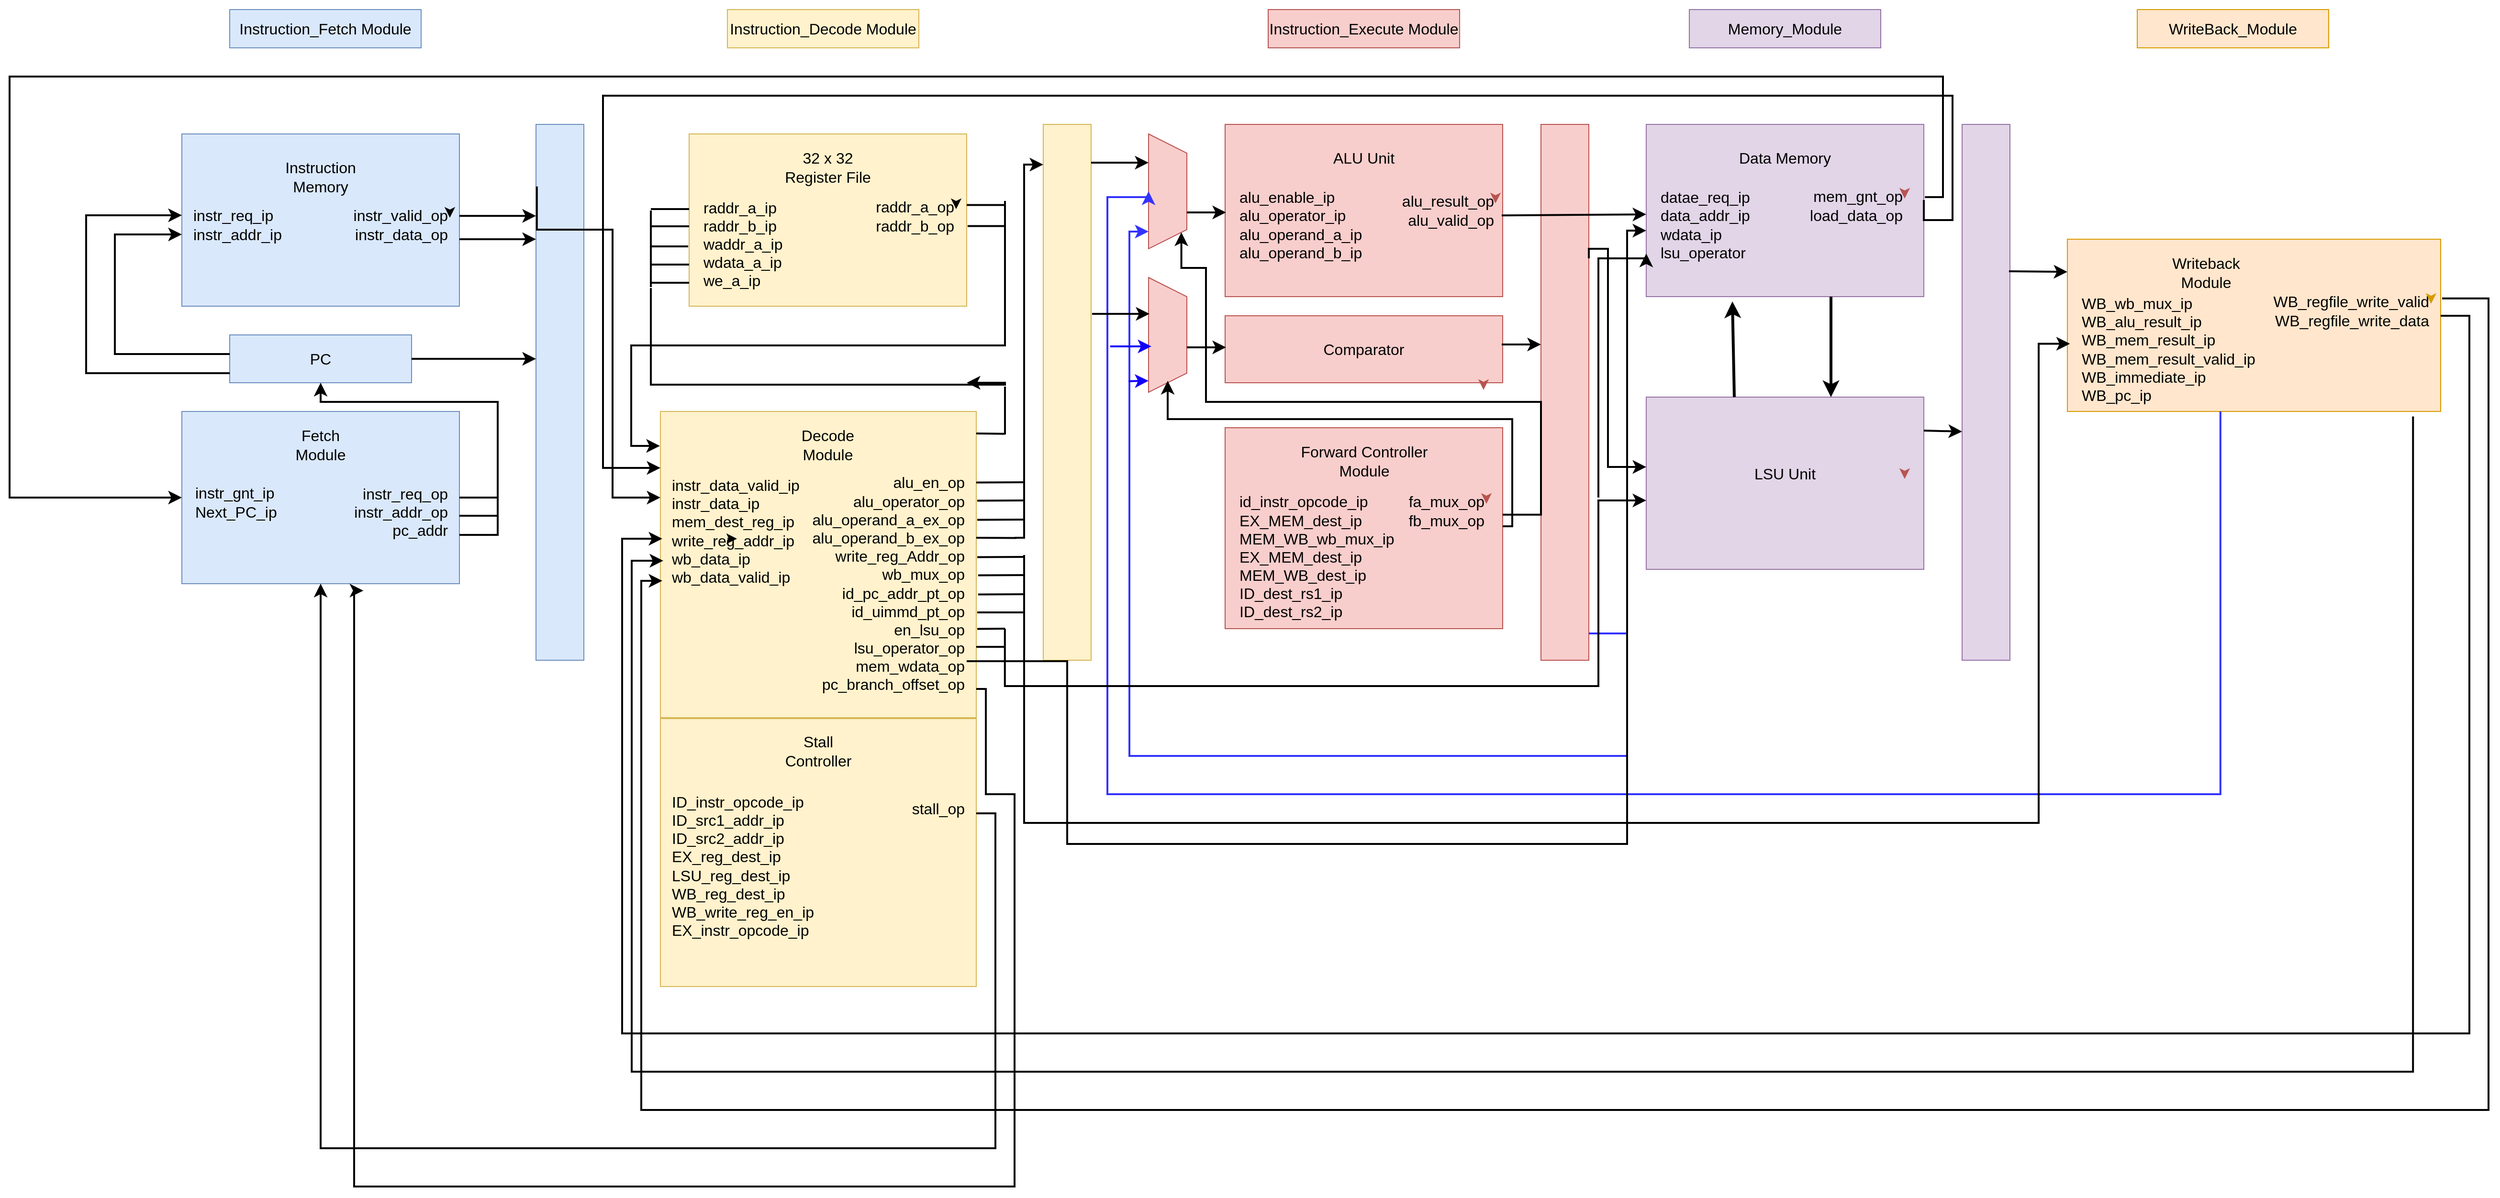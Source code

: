 <mxfile version="23.1.1" type="device">
  <diagram name="Page-1" id="FVStUbGwRKNYsd9I59xf">
    <mxGraphModel dx="3825" dy="1793" grid="0" gridSize="10" guides="1" tooltips="1" connect="1" arrows="1" fold="1" page="0" pageScale="1" pageWidth="827" pageHeight="1169" math="0" shadow="0">
      <root>
        <mxCell id="0" />
        <mxCell id="1" parent="0" />
        <mxCell id="Y-c2Va9Qzz9B_mJ6yjjV-3" value="" style="rounded=0;whiteSpace=wrap;html=1;fontSize=16;fillColor=#dae8fc;strokeColor=#6c8ebf;align=left;" parent="1" vertex="1">
          <mxGeometry x="-850" y="-70" width="290" height="180" as="geometry" />
        </mxCell>
        <mxCell id="Y-c2Va9Qzz9B_mJ6yjjV-4" value="" style="rounded=0;whiteSpace=wrap;html=1;fontSize=16;fillColor=#dae8fc;strokeColor=#6c8ebf;" parent="1" vertex="1">
          <mxGeometry x="-800" y="140" width="190" height="50" as="geometry" />
        </mxCell>
        <mxCell id="Y-c2Va9Qzz9B_mJ6yjjV-5" value="" style="rounded=0;whiteSpace=wrap;html=1;fontSize=16;fillColor=#dae8fc;strokeColor=#6c8ebf;" parent="1" vertex="1">
          <mxGeometry x="-800" y="-200" width="200" height="40" as="geometry" />
        </mxCell>
        <mxCell id="Y-c2Va9Qzz9B_mJ6yjjV-7" value="" style="rounded=0;whiteSpace=wrap;html=1;fontSize=16;fillColor=#dae8fc;strokeColor=#6c8ebf;" parent="1" vertex="1">
          <mxGeometry x="-850" y="220" width="290" height="180" as="geometry" />
        </mxCell>
        <mxCell id="Y-c2Va9Qzz9B_mJ6yjjV-8" value="instr_req_ip&lt;br&gt;instr_addr_ip" style="text;strokeColor=none;align=left;fillColor=none;html=1;verticalAlign=middle;whiteSpace=wrap;rounded=0;fontSize=16;" parent="1" vertex="1">
          <mxGeometry x="-840" y="10" width="60" height="30" as="geometry" />
        </mxCell>
        <mxCell id="Y-c2Va9Qzz9B_mJ6yjjV-9" value="instr_valid_op&lt;br&gt;instr_data_op" style="text;strokeColor=none;align=right;fillColor=none;html=1;verticalAlign=middle;whiteSpace=wrap;rounded=0;fontSize=16;" parent="1" vertex="1">
          <mxGeometry x="-630" y="10" width="60" height="30" as="geometry" />
        </mxCell>
        <mxCell id="Y-c2Va9Qzz9B_mJ6yjjV-10" style="edgeStyle=none;curved=1;rounded=0;orthogonalLoop=1;jettySize=auto;html=1;exitX=1;exitY=0;exitDx=0;exitDy=0;entryX=1;entryY=0.25;entryDx=0;entryDy=0;fontSize=12;startSize=8;endSize=8;" parent="1" source="Y-c2Va9Qzz9B_mJ6yjjV-9" target="Y-c2Va9Qzz9B_mJ6yjjV-9" edge="1">
          <mxGeometry relative="1" as="geometry">
            <Array as="points">
              <mxPoint x="-570" y="10" />
            </Array>
          </mxGeometry>
        </mxCell>
        <mxCell id="Y-c2Va9Qzz9B_mJ6yjjV-11" value="Instruction Memory" style="text;strokeColor=none;align=center;fillColor=none;html=1;verticalAlign=middle;whiteSpace=wrap;rounded=0;fontSize=16;" parent="1" vertex="1">
          <mxGeometry x="-740" y="-40" width="70" height="30" as="geometry" />
        </mxCell>
        <mxCell id="Y-c2Va9Qzz9B_mJ6yjjV-12" value="PC" style="text;strokeColor=none;align=center;fillColor=none;html=1;verticalAlign=middle;whiteSpace=wrap;rounded=0;fontSize=16;" parent="1" vertex="1">
          <mxGeometry x="-740" y="150" width="70" height="30" as="geometry" />
        </mxCell>
        <mxCell id="Y-c2Va9Qzz9B_mJ6yjjV-13" value="Fetch Module" style="text;strokeColor=none;align=center;fillColor=none;html=1;verticalAlign=middle;whiteSpace=wrap;rounded=0;fontSize=16;" parent="1" vertex="1">
          <mxGeometry x="-740" y="240" width="70" height="30" as="geometry" />
        </mxCell>
        <mxCell id="Y-c2Va9Qzz9B_mJ6yjjV-14" value="instr_gnt_ip&lt;br&gt;Next_PC_ip&lt;br&gt;" style="text;strokeColor=none;align=left;fillColor=none;html=1;verticalAlign=middle;whiteSpace=wrap;rounded=0;fontSize=16;" parent="1" vertex="1">
          <mxGeometry x="-838" y="300" width="60" height="30" as="geometry" />
        </mxCell>
        <mxCell id="Y-c2Va9Qzz9B_mJ6yjjV-15" value="instr_req_op&lt;br&gt;instr_addr_op&lt;br&gt;pc_addr" style="text;strokeColor=none;align=right;fillColor=none;html=1;verticalAlign=middle;whiteSpace=wrap;rounded=0;fontSize=16;" parent="1" vertex="1">
          <mxGeometry x="-630" y="310" width="60" height="30" as="geometry" />
        </mxCell>
        <mxCell id="Y-c2Va9Qzz9B_mJ6yjjV-18" style="edgeStyle=none;curved=1;rounded=0;orthogonalLoop=1;jettySize=auto;html=1;exitX=1;exitY=0.5;exitDx=0;exitDy=0;fontSize=12;startSize=8;endSize=8;" parent="1" edge="1">
          <mxGeometry relative="1" as="geometry">
            <mxPoint x="-772" y="315" as="sourcePoint" />
            <mxPoint x="-772" y="315" as="targetPoint" />
          </mxGeometry>
        </mxCell>
        <mxCell id="Y-c2Va9Qzz9B_mJ6yjjV-21" value="Instruction_Fetch Module" style="text;strokeColor=none;align=center;fillColor=none;html=1;verticalAlign=middle;whiteSpace=wrap;rounded=0;fontSize=16;" parent="1" vertex="1">
          <mxGeometry x="-800" y="-210" width="200" height="60" as="geometry" />
        </mxCell>
        <mxCell id="Y-c2Va9Qzz9B_mJ6yjjV-25" value="" style="rounded=0;whiteSpace=wrap;html=1;fontSize=16;fillColor=#dae8fc;strokeColor=#6c8ebf;" parent="1" vertex="1">
          <mxGeometry x="-480" y="-80" width="50" height="560" as="geometry" />
        </mxCell>
        <mxCell id="Y-c2Va9Qzz9B_mJ6yjjV-26" value="" style="rounded=0;whiteSpace=wrap;html=1;fontSize=16;fillColor=#fff2cc;strokeColor=#d6b656;align=left;" parent="1" vertex="1">
          <mxGeometry x="-320" y="-70" width="290" height="180" as="geometry" />
        </mxCell>
        <mxCell id="Y-c2Va9Qzz9B_mJ6yjjV-29" value="" style="rounded=0;whiteSpace=wrap;html=1;fontSize=16;fillColor=#fff2cc;strokeColor=#d6b656;" parent="1" vertex="1">
          <mxGeometry x="-350" y="220" width="330" height="320" as="geometry" />
        </mxCell>
        <mxCell id="Y-c2Va9Qzz9B_mJ6yjjV-30" value="raddr_a_ip&lt;br&gt;raddr_b_ip&lt;br&gt;waddr_a_ip&lt;br&gt;wdata_a_ip&lt;br&gt;we_a_ip" style="text;strokeColor=none;align=left;fillColor=none;html=1;verticalAlign=middle;whiteSpace=wrap;rounded=0;fontSize=16;" parent="1" vertex="1">
          <mxGeometry x="-307" y="30" width="60" height="30" as="geometry" />
        </mxCell>
        <mxCell id="Y-c2Va9Qzz9B_mJ6yjjV-31" value="raddr_a_op&lt;br&gt;raddr_b_op" style="text;strokeColor=none;align=right;fillColor=none;html=1;verticalAlign=middle;whiteSpace=wrap;rounded=0;fontSize=16;" parent="1" vertex="1">
          <mxGeometry x="-101" y="1" width="60" height="30" as="geometry" />
        </mxCell>
        <mxCell id="Y-c2Va9Qzz9B_mJ6yjjV-32" style="edgeStyle=none;curved=1;rounded=0;orthogonalLoop=1;jettySize=auto;html=1;exitX=1;exitY=0;exitDx=0;exitDy=0;entryX=1;entryY=0.25;entryDx=0;entryDy=0;fontSize=12;startSize=8;endSize=8;" parent="1" source="Y-c2Va9Qzz9B_mJ6yjjV-31" target="Y-c2Va9Qzz9B_mJ6yjjV-31" edge="1">
          <mxGeometry relative="1" as="geometry" />
        </mxCell>
        <mxCell id="Y-c2Va9Qzz9B_mJ6yjjV-33" value="32 x 32 Register File" style="text;strokeColor=none;align=center;fillColor=none;html=1;verticalAlign=middle;whiteSpace=wrap;rounded=0;fontSize=16;" parent="1" vertex="1">
          <mxGeometry x="-225" y="-50" width="100" height="30" as="geometry" />
        </mxCell>
        <mxCell id="Y-c2Va9Qzz9B_mJ6yjjV-35" value="Decode&lt;br&gt;Module" style="text;strokeColor=none;align=center;fillColor=none;html=1;verticalAlign=middle;whiteSpace=wrap;rounded=0;fontSize=16;" parent="1" vertex="1">
          <mxGeometry x="-210" y="240" width="70" height="30" as="geometry" />
        </mxCell>
        <mxCell id="Y-c2Va9Qzz9B_mJ6yjjV-36" value="instr_data_valid_ip&lt;br&gt;instr_data_ip&lt;br&gt;mem_dest_reg_ip&lt;br&gt;write_reg_addr_ip&lt;br&gt;wb_data_ip&lt;br&gt;wb_data_valid_ip" style="text;strokeColor=none;align=left;fillColor=none;html=1;verticalAlign=middle;whiteSpace=wrap;rounded=0;fontSize=16;" parent="1" vertex="1">
          <mxGeometry x="-340" y="330" width="60" height="30" as="geometry" />
        </mxCell>
        <mxCell id="Y-c2Va9Qzz9B_mJ6yjjV-37" value="alu_en_op&lt;br&gt;alu_operator_op&lt;br&gt;alu_operand_a_ex_op&lt;br&gt;alu_operand_b_ex_op&lt;br&gt;write_reg_Addr_op&lt;br&gt;wb_mux_op&lt;br&gt;id_pc_addr_pt_op&lt;br&gt;id_uimmd_pt_op&lt;br&gt;en_lsu_op&lt;br&gt;lsu_operator_op&lt;br&gt;mem_wdata_op&lt;br&gt;pc_branch_offset_op" style="text;strokeColor=none;align=right;fillColor=none;html=1;verticalAlign=middle;whiteSpace=wrap;rounded=0;fontSize=16;" parent="1" vertex="1">
          <mxGeometry x="-90" y="385" width="60" height="30" as="geometry" />
        </mxCell>
        <mxCell id="Y-c2Va9Qzz9B_mJ6yjjV-38" style="edgeStyle=none;curved=1;rounded=0;orthogonalLoop=1;jettySize=auto;html=1;exitX=1;exitY=0.5;exitDx=0;exitDy=0;fontSize=12;startSize=8;endSize=8;" parent="1" edge="1">
          <mxGeometry relative="1" as="geometry">
            <mxPoint x="-242" y="315" as="sourcePoint" />
            <mxPoint x="-242" y="315" as="targetPoint" />
          </mxGeometry>
        </mxCell>
        <mxCell id="Y-c2Va9Qzz9B_mJ6yjjV-39" value="Instruction_Decode Module" style="text;strokeColor=#d6b656;align=center;fillColor=#fff2cc;html=1;verticalAlign=middle;whiteSpace=wrap;rounded=0;fontSize=16;" parent="1" vertex="1">
          <mxGeometry x="-280" y="-200" width="200" height="40" as="geometry" />
        </mxCell>
        <mxCell id="Y-c2Va9Qzz9B_mJ6yjjV-40" value="" style="rounded=0;whiteSpace=wrap;html=1;fontSize=16;fillColor=#fff2cc;strokeColor=#d6b656;" parent="1" vertex="1">
          <mxGeometry x="50" y="-80" width="50" height="560" as="geometry" />
        </mxCell>
        <mxCell id="Y-c2Va9Qzz9B_mJ6yjjV-46" value="" style="rounded=0;whiteSpace=wrap;html=1;fontSize=16;fillColor=#fff2cc;strokeColor=#d6b656;" parent="1" vertex="1">
          <mxGeometry x="-350" y="541" width="330" height="280" as="geometry" />
        </mxCell>
        <mxCell id="Y-c2Va9Qzz9B_mJ6yjjV-47" value="Stall Controller" style="text;strokeColor=none;align=center;fillColor=none;html=1;verticalAlign=middle;whiteSpace=wrap;rounded=0;fontSize=16;" parent="1" vertex="1">
          <mxGeometry x="-220" y="560" width="70" height="30" as="geometry" />
        </mxCell>
        <mxCell id="Y-c2Va9Qzz9B_mJ6yjjV-48" value="ID_instr_opcode_ip&lt;br&gt;ID_src1_addr_ip&lt;br&gt;ID_src2_addr_ip&lt;br&gt;EX_reg_dest_ip&lt;br&gt;LSU_reg_dest_ip&lt;br&gt;WB_reg_dest_ip&lt;br&gt;WB_write_reg_en_ip&lt;br&gt;EX_instr_opcode_ip" style="text;strokeColor=none;align=left;fillColor=none;html=1;verticalAlign=middle;whiteSpace=wrap;rounded=0;fontSize=16;" parent="1" vertex="1">
          <mxGeometry x="-340" y="680" width="60" height="30" as="geometry" />
        </mxCell>
        <mxCell id="Y-c2Va9Qzz9B_mJ6yjjV-49" value="stall_op" style="text;strokeColor=none;align=right;fillColor=none;html=1;verticalAlign=middle;whiteSpace=wrap;rounded=0;fontSize=16;" parent="1" vertex="1">
          <mxGeometry x="-90" y="620" width="60" height="30" as="geometry" />
        </mxCell>
        <mxCell id="Y-c2Va9Qzz9B_mJ6yjjV-50" style="edgeStyle=none;curved=1;rounded=0;orthogonalLoop=1;jettySize=auto;html=1;exitX=1;exitY=0.5;exitDx=0;exitDy=0;fontSize=12;startSize=8;endSize=8;" parent="1" edge="1">
          <mxGeometry relative="1" as="geometry">
            <mxPoint x="-261" y="626" as="sourcePoint" />
            <mxPoint x="-261" y="626" as="targetPoint" />
          </mxGeometry>
        </mxCell>
        <mxCell id="Y-c2Va9Qzz9B_mJ6yjjV-51" value="" style="shape=trapezoid;perimeter=trapezoidPerimeter;whiteSpace=wrap;html=1;fixedSize=1;fontSize=16;rotation=90;fillColor=#f8cecc;strokeColor=#b85450;" parent="1" vertex="1">
          <mxGeometry x="120" y="-30" width="120" height="40" as="geometry" />
        </mxCell>
        <mxCell id="Y-c2Va9Qzz9B_mJ6yjjV-52" value="" style="shape=trapezoid;perimeter=trapezoidPerimeter;whiteSpace=wrap;html=1;fixedSize=1;fontSize=16;rotation=90;fillColor=#f8cecc;strokeColor=#b85450;" parent="1" vertex="1">
          <mxGeometry x="120" y="120" width="120" height="40" as="geometry" />
        </mxCell>
        <mxCell id="Y-c2Va9Qzz9B_mJ6yjjV-53" value="" style="rounded=0;whiteSpace=wrap;html=1;fontSize=16;fillColor=#f8cecc;strokeColor=#b85450;align=left;" parent="1" vertex="1">
          <mxGeometry x="240" y="-80" width="290" height="180" as="geometry" />
        </mxCell>
        <mxCell id="Y-c2Va9Qzz9B_mJ6yjjV-54" value="alu_enable_ip&lt;br&gt;alu_operator_ip&lt;br&gt;alu_operand_a_ip&lt;br&gt;alu_operand_b_ip" style="text;align=left;html=1;verticalAlign=middle;whiteSpace=wrap;rounded=0;fontSize=16;" parent="1" vertex="1">
          <mxGeometry x="253" y="10" width="60" height="30" as="geometry" />
        </mxCell>
        <mxCell id="Y-c2Va9Qzz9B_mJ6yjjV-55" value="alu_result_op&lt;br&gt;alu_valid_op" style="text;align=right;html=1;verticalAlign=middle;whiteSpace=wrap;rounded=0;fontSize=16;" parent="1" vertex="1">
          <mxGeometry x="462.5" y="-5" width="60" height="30" as="geometry" />
        </mxCell>
        <mxCell id="Y-c2Va9Qzz9B_mJ6yjjV-56" style="edgeStyle=none;curved=1;rounded=0;orthogonalLoop=1;jettySize=auto;html=1;exitX=1;exitY=0;exitDx=0;exitDy=0;entryX=1;entryY=0.25;entryDx=0;entryDy=0;fontSize=12;startSize=8;endSize=8;fillColor=#f8cecc;strokeColor=#b85450;" parent="1" source="Y-c2Va9Qzz9B_mJ6yjjV-55" target="Y-c2Va9Qzz9B_mJ6yjjV-55" edge="1">
          <mxGeometry relative="1" as="geometry" />
        </mxCell>
        <mxCell id="Y-c2Va9Qzz9B_mJ6yjjV-57" value="ALU Unit" style="text;align=center;html=1;verticalAlign=middle;whiteSpace=wrap;rounded=0;fontSize=16;" parent="1" vertex="1">
          <mxGeometry x="335" y="-60" width="100" height="30" as="geometry" />
        </mxCell>
        <mxCell id="Y-c2Va9Qzz9B_mJ6yjjV-58" value="" style="rounded=0;whiteSpace=wrap;html=1;fontSize=16;fillColor=#f8cecc;strokeColor=#b85450;align=left;" parent="1" vertex="1">
          <mxGeometry x="240" y="120" width="290" height="70" as="geometry" />
        </mxCell>
        <mxCell id="Y-c2Va9Qzz9B_mJ6yjjV-61" style="edgeStyle=none;curved=1;rounded=0;orthogonalLoop=1;jettySize=auto;html=1;exitX=1;exitY=0;exitDx=0;exitDy=0;entryX=1;entryY=0.25;entryDx=0;entryDy=0;fontSize=12;startSize=8;endSize=8;fillColor=#f8cecc;strokeColor=#b85450;" parent="1" edge="1">
          <mxGeometry relative="1" as="geometry">
            <mxPoint x="510" y="190" as="sourcePoint" />
            <mxPoint x="510" y="197.5" as="targetPoint" />
          </mxGeometry>
        </mxCell>
        <mxCell id="Y-c2Va9Qzz9B_mJ6yjjV-62" value="Comparator" style="text;align=center;html=1;verticalAlign=middle;whiteSpace=wrap;rounded=0;fontSize=16;" parent="1" vertex="1">
          <mxGeometry x="335" y="140" width="100" height="30" as="geometry" />
        </mxCell>
        <mxCell id="Y-c2Va9Qzz9B_mJ6yjjV-63" value="" style="rounded=0;whiteSpace=wrap;html=1;fontSize=16;fillColor=#f8cecc;strokeColor=#b85450;align=left;" parent="1" vertex="1">
          <mxGeometry x="240" y="237" width="290" height="210" as="geometry" />
        </mxCell>
        <mxCell id="Y-c2Va9Qzz9B_mJ6yjjV-64" value="id_instr_opcode_ip&lt;br&gt;EX_MEM_dest_ip&lt;br&gt;MEM_WB_wb_mux_ip&lt;br&gt;EX_MEM_dest_ip&lt;br&gt;MEM_WB_dest_ip&lt;br&gt;ID_dest_rs1_ip&lt;br&gt;ID_dest_rs2_ip" style="text;align=left;html=1;verticalAlign=middle;whiteSpace=wrap;rounded=0;fontSize=16;" parent="1" vertex="1">
          <mxGeometry x="253" y="357" width="60" height="30" as="geometry" />
        </mxCell>
        <mxCell id="Y-c2Va9Qzz9B_mJ6yjjV-65" value="fa_mux_op&lt;br&gt;fb_mux_op" style="text;align=right;html=1;verticalAlign=middle;whiteSpace=wrap;rounded=0;fontSize=16;" parent="1" vertex="1">
          <mxGeometry x="453" y="309" width="60" height="30" as="geometry" />
        </mxCell>
        <mxCell id="Y-c2Va9Qzz9B_mJ6yjjV-66" style="edgeStyle=none;curved=1;rounded=0;orthogonalLoop=1;jettySize=auto;html=1;exitX=1;exitY=0;exitDx=0;exitDy=0;entryX=1;entryY=0.25;entryDx=0;entryDy=0;fontSize=12;startSize=8;endSize=8;fillColor=#f8cecc;strokeColor=#b85450;" parent="1" source="Y-c2Va9Qzz9B_mJ6yjjV-65" target="Y-c2Va9Qzz9B_mJ6yjjV-65" edge="1">
          <mxGeometry relative="1" as="geometry" />
        </mxCell>
        <mxCell id="Y-c2Va9Qzz9B_mJ6yjjV-67" value="Forward Controller Module" style="text;align=center;html=1;verticalAlign=middle;whiteSpace=wrap;rounded=0;fontSize=16;" parent="1" vertex="1">
          <mxGeometry x="307.5" y="257" width="155" height="30" as="geometry" />
        </mxCell>
        <mxCell id="Y-c2Va9Qzz9B_mJ6yjjV-68" value="" style="rounded=0;whiteSpace=wrap;html=1;fontSize=16;fillColor=#f8cecc;strokeColor=#b85450;" parent="1" vertex="1">
          <mxGeometry x="570" y="-80" width="50" height="560" as="geometry" />
        </mxCell>
        <mxCell id="Y-c2Va9Qzz9B_mJ6yjjV-69" value="Instruction_Execute Module" style="text;strokeColor=#b85450;align=center;fillColor=#f8cecc;html=1;verticalAlign=middle;whiteSpace=wrap;rounded=0;fontSize=16;" parent="1" vertex="1">
          <mxGeometry x="285" y="-200" width="200" height="40" as="geometry" />
        </mxCell>
        <mxCell id="Y-c2Va9Qzz9B_mJ6yjjV-70" value="" style="rounded=0;whiteSpace=wrap;html=1;fontSize=16;fillColor=#e1d5e7;strokeColor=#9673a6;align=left;" parent="1" vertex="1">
          <mxGeometry x="680" y="-80" width="290" height="180" as="geometry" />
        </mxCell>
        <mxCell id="Y-c2Va9Qzz9B_mJ6yjjV-71" value="datae_req_ip&lt;br&gt;data_addr_ip&lt;br&gt;wdata_ip&lt;br&gt;lsu_operator" style="text;align=left;html=1;verticalAlign=middle;whiteSpace=wrap;rounded=0;fontSize=16;" parent="1" vertex="1">
          <mxGeometry x="693" y="10" width="60" height="30" as="geometry" />
        </mxCell>
        <mxCell id="Y-c2Va9Qzz9B_mJ6yjjV-72" value="mem_gnt_op&lt;br&gt;load_data_op" style="text;align=right;html=1;verticalAlign=middle;whiteSpace=wrap;rounded=0;fontSize=16;" parent="1" vertex="1">
          <mxGeometry x="890" y="-10" width="60" height="30" as="geometry" />
        </mxCell>
        <mxCell id="Y-c2Va9Qzz9B_mJ6yjjV-73" style="edgeStyle=none;curved=1;rounded=0;orthogonalLoop=1;jettySize=auto;html=1;exitX=1;exitY=0;exitDx=0;exitDy=0;entryX=1;entryY=0.25;entryDx=0;entryDy=0;fontSize=12;startSize=8;endSize=8;fillColor=#f8cecc;strokeColor=#b85450;" parent="1" source="Y-c2Va9Qzz9B_mJ6yjjV-72" target="Y-c2Va9Qzz9B_mJ6yjjV-72" edge="1">
          <mxGeometry relative="1" as="geometry" />
        </mxCell>
        <mxCell id="Y-c2Va9Qzz9B_mJ6yjjV-74" value="Data Memory" style="text;align=center;html=1;verticalAlign=middle;whiteSpace=wrap;rounded=0;fontSize=16;" parent="1" vertex="1">
          <mxGeometry x="775" y="-60" width="100" height="30" as="geometry" />
        </mxCell>
        <mxCell id="Y-c2Va9Qzz9B_mJ6yjjV-75" value="" style="rounded=0;whiteSpace=wrap;html=1;fontSize=16;fillColor=#e1d5e7;strokeColor=#9673a6;align=left;" parent="1" vertex="1">
          <mxGeometry x="680" y="205" width="290" height="180" as="geometry" />
        </mxCell>
        <mxCell id="Y-c2Va9Qzz9B_mJ6yjjV-78" style="edgeStyle=none;curved=1;rounded=0;orthogonalLoop=1;jettySize=auto;html=1;exitX=1;exitY=0;exitDx=0;exitDy=0;entryX=1;entryY=0.25;entryDx=0;entryDy=0;fontSize=12;startSize=8;endSize=8;fillColor=#f8cecc;strokeColor=#b85450;" parent="1" edge="1">
          <mxGeometry relative="1" as="geometry">
            <mxPoint x="950" y="283" as="sourcePoint" />
            <mxPoint x="950" y="290.5" as="targetPoint" />
          </mxGeometry>
        </mxCell>
        <mxCell id="Y-c2Va9Qzz9B_mJ6yjjV-79" value="LSU Unit" style="text;align=center;html=1;verticalAlign=middle;whiteSpace=wrap;rounded=0;fontSize=16;" parent="1" vertex="1">
          <mxGeometry x="775" y="270" width="100" height="30" as="geometry" />
        </mxCell>
        <mxCell id="Y-c2Va9Qzz9B_mJ6yjjV-80" value="" style="rounded=0;whiteSpace=wrap;html=1;fontSize=16;fillColor=#e1d5e7;strokeColor=#9673a6;" parent="1" vertex="1">
          <mxGeometry x="1010" y="-80" width="50" height="560" as="geometry" />
        </mxCell>
        <mxCell id="Y-c2Va9Qzz9B_mJ6yjjV-81" value="Memory_Module" style="text;strokeColor=#9673a6;align=center;fillColor=#e1d5e7;html=1;verticalAlign=middle;whiteSpace=wrap;rounded=0;fontSize=16;" parent="1" vertex="1">
          <mxGeometry x="725" y="-200" width="200" height="40" as="geometry" />
        </mxCell>
        <mxCell id="Y-c2Va9Qzz9B_mJ6yjjV-82" value="WriteBack_Module" style="text;strokeColor=#d79b00;align=center;fillColor=#ffe6cc;html=1;verticalAlign=middle;whiteSpace=wrap;rounded=0;fontSize=16;" parent="1" vertex="1">
          <mxGeometry x="1193" y="-200" width="200" height="40" as="geometry" />
        </mxCell>
        <mxCell id="Y-c2Va9Qzz9B_mJ6yjjV-83" value="" style="rounded=0;whiteSpace=wrap;html=1;fontSize=16;fillColor=#ffe6cc;strokeColor=#d79b00;align=left;" parent="1" vertex="1">
          <mxGeometry x="1120" y="40" width="390" height="180" as="geometry" />
        </mxCell>
        <mxCell id="Y-c2Va9Qzz9B_mJ6yjjV-84" value="WB_wb_mux_ip&lt;br&gt;WB_alu_result_ip&lt;br&gt;WB_mem_result_ip&lt;br&gt;WB_mem_result_valid_ip&lt;br&gt;WB_immediate_ip&lt;br&gt;WB_pc_ip" style="text;align=left;html=1;verticalAlign=middle;whiteSpace=wrap;rounded=0;fontSize=16;" parent="1" vertex="1">
          <mxGeometry x="1133" y="140" width="60" height="30" as="geometry" />
        </mxCell>
        <mxCell id="Y-c2Va9Qzz9B_mJ6yjjV-85" value="WB_regfile_write_valid&lt;br&gt;WB_regfile_write_data" style="text;align=right;html=1;verticalAlign=middle;whiteSpace=wrap;rounded=0;fontSize=16;" parent="1" vertex="1">
          <mxGeometry x="1440" y="100" width="60" height="30" as="geometry" />
        </mxCell>
        <mxCell id="Y-c2Va9Qzz9B_mJ6yjjV-86" style="edgeStyle=none;curved=1;rounded=0;orthogonalLoop=1;jettySize=auto;html=1;exitX=1;exitY=0;exitDx=0;exitDy=0;entryX=1;entryY=0.25;entryDx=0;entryDy=0;fontSize=12;startSize=8;endSize=8;fillColor=#ffe6cc;strokeColor=#d79b00;" parent="1" source="Y-c2Va9Qzz9B_mJ6yjjV-85" target="Y-c2Va9Qzz9B_mJ6yjjV-85" edge="1">
          <mxGeometry relative="1" as="geometry" />
        </mxCell>
        <mxCell id="Y-c2Va9Qzz9B_mJ6yjjV-87" value="Writeback Module" style="text;align=center;html=1;verticalAlign=middle;whiteSpace=wrap;rounded=0;fontSize=16;" parent="1" vertex="1">
          <mxGeometry x="1215" y="60" width="100" height="30" as="geometry" />
        </mxCell>
        <mxCell id="Y-c2Va9Qzz9B_mJ6yjjV-89" style="edgeStyle=none;curved=1;rounded=0;orthogonalLoop=1;jettySize=auto;html=1;exitX=0;exitY=0.5;exitDx=0;exitDy=0;fontSize=12;startSize=8;endSize=8;" parent="1" edge="1">
          <mxGeometry relative="1" as="geometry">
            <mxPoint x="890" y="298" as="sourcePoint" />
            <mxPoint x="890" y="298" as="targetPoint" />
          </mxGeometry>
        </mxCell>
        <mxCell id="Y-c2Va9Qzz9B_mJ6yjjV-96" value="" style="edgeStyle=segmentEdgeStyle;endArrow=classic;html=1;curved=0;rounded=0;endSize=8;startSize=8;sourcePerimeterSpacing=0;targetPerimeterSpacing=0;fontSize=12;strokeWidth=2;" parent="1" edge="1">
          <mxGeometry width="140" relative="1" as="geometry">
            <mxPoint x="-800" y="160" as="sourcePoint" />
            <mxPoint x="-850" y="35" as="targetPoint" />
            <Array as="points">
              <mxPoint x="-800" y="160" />
              <mxPoint x="-920" y="160" />
              <mxPoint x="-920" y="35" />
            </Array>
          </mxGeometry>
        </mxCell>
        <mxCell id="Y-c2Va9Qzz9B_mJ6yjjV-101" value="" style="edgeStyle=none;orthogonalLoop=1;jettySize=auto;html=1;rounded=0;fontSize=12;startSize=8;endSize=8;curved=1;strokeWidth=2;" parent="1" edge="1">
          <mxGeometry width="140" relative="1" as="geometry">
            <mxPoint x="-560" y="40" as="sourcePoint" />
            <mxPoint x="-480" y="40" as="targetPoint" />
            <Array as="points" />
          </mxGeometry>
        </mxCell>
        <mxCell id="Y-c2Va9Qzz9B_mJ6yjjV-103" value="" style="edgeStyle=none;orthogonalLoop=1;jettySize=auto;html=1;rounded=0;fontSize=12;startSize=8;endSize=8;curved=1;strokeWidth=2;exitX=1;exitY=0.5;exitDx=0;exitDy=0;" parent="1" source="Y-c2Va9Qzz9B_mJ6yjjV-4" edge="1">
          <mxGeometry width="140" relative="1" as="geometry">
            <mxPoint x="-550" y="165" as="sourcePoint" />
            <mxPoint x="-480" y="165" as="targetPoint" />
            <Array as="points" />
          </mxGeometry>
        </mxCell>
        <mxCell id="Y-c2Va9Qzz9B_mJ6yjjV-106" value="" style="edgeStyle=segmentEdgeStyle;endArrow=classic;html=1;curved=0;rounded=0;endSize=8;startSize=8;sourcePerimeterSpacing=0;targetPerimeterSpacing=0;fontSize=12;strokeWidth=2;exitX=0.018;exitY=0.196;exitDx=0;exitDy=0;exitPerimeter=0;" parent="1" edge="1">
          <mxGeometry width="140" relative="1" as="geometry">
            <mxPoint x="-479.1" y="-15.12" as="sourcePoint" />
            <mxPoint x="-350" y="310" as="targetPoint" />
            <Array as="points">
              <mxPoint x="-479" y="30" />
              <mxPoint x="-400" y="30" />
              <mxPoint x="-400" y="310" />
              <mxPoint x="-350" y="310" />
            </Array>
          </mxGeometry>
        </mxCell>
        <mxCell id="Y-c2Va9Qzz9B_mJ6yjjV-110" value="" style="edgeStyle=none;orthogonalLoop=1;jettySize=auto;html=1;rounded=0;fontSize=12;startSize=8;endSize=8;curved=1;strokeWidth=2;" parent="1" edge="1">
          <mxGeometry width="140" relative="1" as="geometry">
            <mxPoint x="100" y="-40" as="sourcePoint" />
            <mxPoint x="160" y="-40" as="targetPoint" />
            <Array as="points" />
          </mxGeometry>
        </mxCell>
        <mxCell id="Y-c2Va9Qzz9B_mJ6yjjV-111" value="" style="edgeStyle=none;orthogonalLoop=1;jettySize=auto;html=1;rounded=0;fontSize=12;startSize=8;endSize=8;curved=1;strokeWidth=2;" parent="1" edge="1">
          <mxGeometry width="140" relative="1" as="geometry">
            <mxPoint x="200" y="12" as="sourcePoint" />
            <mxPoint x="241" y="12" as="targetPoint" />
            <Array as="points" />
          </mxGeometry>
        </mxCell>
        <mxCell id="Y-c2Va9Qzz9B_mJ6yjjV-112" value="" style="edgeStyle=none;orthogonalLoop=1;jettySize=auto;html=1;rounded=0;fontSize=12;startSize=8;endSize=8;curved=1;strokeWidth=2;entryX=0;entryY=0.5;entryDx=0;entryDy=0;" parent="1" edge="1">
          <mxGeometry width="140" relative="1" as="geometry">
            <mxPoint x="529" y="15.17" as="sourcePoint" />
            <mxPoint x="680" y="14" as="targetPoint" />
            <Array as="points" />
          </mxGeometry>
        </mxCell>
        <mxCell id="Y-c2Va9Qzz9B_mJ6yjjV-113" value="" style="edgeStyle=none;orthogonalLoop=1;jettySize=auto;html=1;rounded=0;fontSize=12;startSize=8;endSize=8;curved=1;strokeWidth=2;" parent="1" edge="1">
          <mxGeometry width="140" relative="1" as="geometry">
            <mxPoint x="200" y="153" as="sourcePoint" />
            <mxPoint x="241" y="153" as="targetPoint" />
            <Array as="points" />
          </mxGeometry>
        </mxCell>
        <mxCell id="Y-c2Va9Qzz9B_mJ6yjjV-114" value="" style="edgeStyle=none;orthogonalLoop=1;jettySize=auto;html=1;rounded=0;fontSize=12;startSize=8;endSize=8;curved=1;strokeWidth=2;" parent="1" edge="1">
          <mxGeometry width="140" relative="1" as="geometry">
            <mxPoint x="529" y="150" as="sourcePoint" />
            <mxPoint x="570" y="150" as="targetPoint" />
            <Array as="points" />
          </mxGeometry>
        </mxCell>
        <mxCell id="Y-c2Va9Qzz9B_mJ6yjjV-115" value="" style="edgeStyle=none;orthogonalLoop=1;jettySize=auto;html=1;rounded=0;fontSize=12;startSize=8;endSize=8;curved=1;strokeWidth=3;exitX=0.25;exitY=0;exitDx=0;exitDy=0;" parent="1" edge="1">
          <mxGeometry width="140" relative="1" as="geometry">
            <mxPoint x="772" y="205" as="sourcePoint" />
            <mxPoint x="770" y="105" as="targetPoint" />
            <Array as="points" />
          </mxGeometry>
        </mxCell>
        <mxCell id="Y-c2Va9Qzz9B_mJ6yjjV-116" value="" style="edgeStyle=none;orthogonalLoop=1;jettySize=auto;html=1;rounded=0;fontSize=12;startSize=8;endSize=8;curved=1;strokeWidth=3;exitX=0.599;exitY=1.026;exitDx=0;exitDy=0;exitPerimeter=0;entryX=0.599;entryY=0;entryDx=0;entryDy=0;entryPerimeter=0;" parent="1" edge="1">
          <mxGeometry width="140" relative="1" as="geometry">
            <mxPoint x="873" y="100" as="sourcePoint" />
            <mxPoint x="873" y="205" as="targetPoint" />
            <Array as="points" />
          </mxGeometry>
        </mxCell>
        <mxCell id="Y-c2Va9Qzz9B_mJ6yjjV-117" value="" style="edgeStyle=segmentEdgeStyle;endArrow=classic;html=1;curved=0;rounded=0;endSize=8;startSize=8;sourcePerimeterSpacing=0;targetPerimeterSpacing=0;fontSize=12;strokeWidth=2;exitX=1;exitY=0.25;exitDx=0;exitDy=0;" parent="1" source="Y-c2Va9Qzz9B_mJ6yjjV-68" edge="1">
          <mxGeometry width="140" relative="1" as="geometry">
            <mxPoint x="620" y="20" as="sourcePoint" />
            <mxPoint x="680" y="278" as="targetPoint" />
            <Array as="points">
              <mxPoint x="620" y="50" />
              <mxPoint x="640" y="50" />
              <mxPoint x="640" y="278" />
            </Array>
          </mxGeometry>
        </mxCell>
        <mxCell id="Y-c2Va9Qzz9B_mJ6yjjV-118" value="" style="edgeStyle=none;orthogonalLoop=1;jettySize=auto;html=1;rounded=0;fontSize=12;startSize=8;endSize=8;curved=1;strokeWidth=2;exitX=0.98;exitY=0.274;exitDx=0;exitDy=0;exitPerimeter=0;" parent="1" source="Y-c2Va9Qzz9B_mJ6yjjV-80" edge="1">
          <mxGeometry width="140" relative="1" as="geometry">
            <mxPoint x="1079" y="74.17" as="sourcePoint" />
            <mxPoint x="1120" y="74.17" as="targetPoint" />
            <Array as="points" />
          </mxGeometry>
        </mxCell>
        <mxCell id="Y-c2Va9Qzz9B_mJ6yjjV-119" value="" style="edgeStyle=none;orthogonalLoop=1;jettySize=auto;html=1;rounded=0;fontSize=12;startSize=8;endSize=8;curved=1;strokeWidth=2;exitX=0.98;exitY=0.274;exitDx=0;exitDy=0;exitPerimeter=0;" parent="1" edge="1">
          <mxGeometry width="140" relative="1" as="geometry">
            <mxPoint x="970" y="240" as="sourcePoint" />
            <mxPoint x="1010" y="241" as="targetPoint" />
            <Array as="points" />
          </mxGeometry>
        </mxCell>
        <mxCell id="Y-c2Va9Qzz9B_mJ6yjjV-121" value="" style="edgeStyle=segmentEdgeStyle;endArrow=classic;html=1;curved=0;rounded=0;endSize=8;startSize=8;sourcePerimeterSpacing=0;targetPerimeterSpacing=0;fontSize=12;strokeColor=#3333FF;strokeWidth=2;entryX=0.75;entryY=1;entryDx=0;entryDy=0;" parent="1" edge="1">
          <mxGeometry width="140" relative="1" as="geometry">
            <mxPoint x="620" y="452" as="sourcePoint" />
            <mxPoint x="160" y="32" as="targetPoint" />
            <Array as="points">
              <mxPoint x="660" y="452" />
              <mxPoint x="660" y="580" />
              <mxPoint x="140" y="580" />
              <mxPoint x="140" y="32" />
            </Array>
          </mxGeometry>
        </mxCell>
        <mxCell id="Y-c2Va9Qzz9B_mJ6yjjV-125" value="" style="edgeStyle=none;orthogonalLoop=1;jettySize=auto;html=1;rounded=0;fontSize=12;startSize=8;endSize=8;curved=1;strokeWidth=2;strokeColor=#1100fa;" parent="1" edge="1">
          <mxGeometry width="140" relative="1" as="geometry">
            <mxPoint x="139" y="188.33" as="sourcePoint" />
            <mxPoint x="160" y="188" as="targetPoint" />
            <Array as="points" />
          </mxGeometry>
        </mxCell>
        <mxCell id="Y-c2Va9Qzz9B_mJ6yjjV-126" value="" style="edgeStyle=segmentEdgeStyle;endArrow=classic;html=1;curved=0;rounded=0;endSize=8;startSize=8;sourcePerimeterSpacing=0;targetPerimeterSpacing=0;fontSize=12;strokeColor=#3333FF;strokeWidth=2;entryX=0.5;entryY=1;entryDx=0;entryDy=0;exitX=0.41;exitY=1;exitDx=0;exitDy=0;exitPerimeter=0;" parent="1" source="Y-c2Va9Qzz9B_mJ6yjjV-83" target="Y-c2Va9Qzz9B_mJ6yjjV-51" edge="1">
          <mxGeometry width="140" relative="1" as="geometry">
            <mxPoint x="1280" y="550" as="sourcePoint" />
            <mxPoint x="137" y="-4" as="targetPoint" />
            <Array as="points">
              <mxPoint x="1280" y="620" />
              <mxPoint x="117" y="620" />
              <mxPoint x="117" y="-4" />
              <mxPoint x="160" y="-4" />
            </Array>
          </mxGeometry>
        </mxCell>
        <mxCell id="Y-c2Va9Qzz9B_mJ6yjjV-127" value="" style="edgeStyle=none;orthogonalLoop=1;jettySize=auto;html=1;rounded=0;fontSize=12;startSize=8;endSize=8;curved=1;strokeWidth=2;strokeColor=#1100fa;" parent="1" edge="1">
          <mxGeometry width="140" relative="1" as="geometry">
            <mxPoint x="120" y="152" as="sourcePoint" />
            <mxPoint x="163" y="152" as="targetPoint" />
            <Array as="points" />
          </mxGeometry>
        </mxCell>
        <mxCell id="Y-c2Va9Qzz9B_mJ6yjjV-128" value="" style="edgeStyle=none;orthogonalLoop=1;jettySize=auto;html=1;rounded=0;fontSize=12;startSize=8;endSize=8;curved=1;strokeWidth=2;" parent="1" edge="1">
          <mxGeometry width="140" relative="1" as="geometry">
            <mxPoint x="101" y="118" as="sourcePoint" />
            <mxPoint x="161" y="118" as="targetPoint" />
            <Array as="points" />
          </mxGeometry>
        </mxCell>
        <mxCell id="Y-c2Va9Qzz9B_mJ6yjjV-129" value="" style="edgeStyle=segmentEdgeStyle;endArrow=classic;html=1;curved=0;rounded=0;endSize=8;startSize=8;sourcePerimeterSpacing=0;targetPerimeterSpacing=0;fontSize=12;strokeWidth=2;entryX=1;entryY=0.5;entryDx=0;entryDy=0;exitX=1;exitY=0.5;exitDx=0;exitDy=0;" parent="1" edge="1">
          <mxGeometry width="140" relative="1" as="geometry">
            <mxPoint x="530" y="340" as="sourcePoint" />
            <mxPoint x="180" y="188" as="targetPoint" />
            <Array as="points">
              <mxPoint x="540" y="340" />
              <mxPoint x="540" y="228" />
              <mxPoint x="180" y="228" />
            </Array>
          </mxGeometry>
        </mxCell>
        <mxCell id="Y-c2Va9Qzz9B_mJ6yjjV-130" value="" style="edgeStyle=segmentEdgeStyle;endArrow=classic;html=1;curved=0;rounded=0;endSize=8;startSize=8;sourcePerimeterSpacing=0;targetPerimeterSpacing=0;fontSize=12;strokeWidth=2;entryX=1;entryY=0;entryDx=0;entryDy=0;exitX=1;exitY=0.433;exitDx=0;exitDy=0;exitPerimeter=0;" parent="1" source="Y-c2Va9Qzz9B_mJ6yjjV-63" target="Y-c2Va9Qzz9B_mJ6yjjV-51" edge="1">
          <mxGeometry width="140" relative="1" as="geometry">
            <mxPoint x="540" y="220" as="sourcePoint" />
            <mxPoint x="182" y="177" as="targetPoint" />
            <Array as="points">
              <mxPoint x="570" y="328" />
              <mxPoint x="570" y="210" />
              <mxPoint x="220" y="210" />
              <mxPoint x="220" y="70" />
              <mxPoint x="194" y="70" />
            </Array>
          </mxGeometry>
        </mxCell>
        <mxCell id="kp48HT83L2jwvXeqb2on-1" value="" style="edgeStyle=segmentEdgeStyle;endArrow=classic;html=1;curved=0;rounded=0;endSize=8;startSize=8;sourcePerimeterSpacing=0;targetPerimeterSpacing=0;fontSize=12;strokeWidth=2;" parent="1" edge="1">
          <mxGeometry width="140" relative="1" as="geometry">
            <mxPoint x="-800" y="180" as="sourcePoint" />
            <mxPoint x="-850" y="15" as="targetPoint" />
            <Array as="points">
              <mxPoint x="-800" y="180" />
              <mxPoint x="-950" y="180" />
              <mxPoint x="-950" y="15" />
            </Array>
          </mxGeometry>
        </mxCell>
        <mxCell id="kp48HT83L2jwvXeqb2on-2" value="" style="edgeStyle=none;orthogonalLoop=1;jettySize=auto;html=1;rounded=0;fontSize=12;startSize=8;endSize=8;curved=1;strokeWidth=2;" parent="1" edge="1">
          <mxGeometry width="140" relative="1" as="geometry">
            <mxPoint x="-560" y="15.6" as="sourcePoint" />
            <mxPoint x="-480" y="15.6" as="targetPoint" />
            <Array as="points" />
          </mxGeometry>
        </mxCell>
        <mxCell id="kp48HT83L2jwvXeqb2on-4" value="" style="edgeStyle=segmentEdgeStyle;endArrow=classic;html=1;curved=0;rounded=0;endSize=8;startSize=8;sourcePerimeterSpacing=0;targetPerimeterSpacing=0;fontSize=12;strokeWidth=2;exitX=1.004;exitY=0.422;exitDx=0;exitDy=0;exitPerimeter=0;entryX=0;entryY=0.5;entryDx=0;entryDy=0;" parent="1" source="Y-c2Va9Qzz9B_mJ6yjjV-70" target="Y-c2Va9Qzz9B_mJ6yjjV-7" edge="1">
          <mxGeometry width="140" relative="1" as="geometry">
            <mxPoint x="990" y="120" as="sourcePoint" />
            <mxPoint x="-1030" y="300" as="targetPoint" />
            <Array as="points">
              <mxPoint x="990" y="-4" />
              <mxPoint x="990" y="-130" />
              <mxPoint x="-1030" y="-130" />
              <mxPoint x="-1030" y="310" />
            </Array>
          </mxGeometry>
        </mxCell>
        <mxCell id="kp48HT83L2jwvXeqb2on-5" value="" style="edgeStyle=segmentEdgeStyle;endArrow=classic;html=1;curved=0;rounded=0;endSize=8;startSize=8;sourcePerimeterSpacing=0;targetPerimeterSpacing=0;fontSize=12;strokeWidth=2;entryX=0.5;entryY=1;entryDx=0;entryDy=0;exitX=1;exitY=0.5;exitDx=0;exitDy=0;" parent="1" source="Y-c2Va9Qzz9B_mJ6yjjV-7" target="Y-c2Va9Qzz9B_mJ6yjjV-4" edge="1">
          <mxGeometry width="140" relative="1" as="geometry">
            <mxPoint x="-550" y="310" as="sourcePoint" />
            <mxPoint x="-570" y="210" as="targetPoint" />
            <Array as="points">
              <mxPoint x="-520" y="310" />
              <mxPoint x="-520" y="210" />
              <mxPoint x="-705" y="210" />
            </Array>
          </mxGeometry>
        </mxCell>
        <mxCell id="kp48HT83L2jwvXeqb2on-10" value="" style="endArrow=none;html=1;rounded=0;fontSize=12;startSize=8;endSize=8;curved=1;strokeWidth=2;" parent="1" edge="1">
          <mxGeometry width="50" height="50" relative="1" as="geometry">
            <mxPoint x="-560" y="349" as="sourcePoint" />
            <mxPoint x="-520" y="349" as="targetPoint" />
          </mxGeometry>
        </mxCell>
        <mxCell id="kp48HT83L2jwvXeqb2on-11" value="" style="endArrow=none;html=1;rounded=0;fontSize=12;startSize=8;endSize=8;curved=1;strokeWidth=2;" parent="1" edge="1">
          <mxGeometry width="50" height="50" relative="1" as="geometry">
            <mxPoint x="-560" y="329" as="sourcePoint" />
            <mxPoint x="-520" y="329" as="targetPoint" />
          </mxGeometry>
        </mxCell>
        <mxCell id="kp48HT83L2jwvXeqb2on-12" value="" style="endArrow=none;html=1;rounded=0;fontSize=12;startSize=8;endSize=8;curved=1;strokeWidth=2;" parent="1" edge="1">
          <mxGeometry width="50" height="50" relative="1" as="geometry">
            <mxPoint x="-520" y="350" as="sourcePoint" />
            <mxPoint x="-520" y="310" as="targetPoint" />
          </mxGeometry>
        </mxCell>
        <mxCell id="kp48HT83L2jwvXeqb2on-13" value="" style="endArrow=none;html=1;rounded=0;fontSize=12;startSize=8;endSize=8;curved=1;strokeWidth=2;" parent="1" edge="1">
          <mxGeometry width="50" height="50" relative="1" as="geometry">
            <mxPoint x="-360" y="8.46" as="sourcePoint" />
            <mxPoint x="-320" y="8.46" as="targetPoint" />
          </mxGeometry>
        </mxCell>
        <mxCell id="kp48HT83L2jwvXeqb2on-14" value="" style="endArrow=none;html=1;rounded=0;fontSize=12;startSize=8;endSize=8;curved=1;strokeWidth=2;" parent="1" edge="1">
          <mxGeometry width="50" height="50" relative="1" as="geometry">
            <mxPoint x="-360" y="26.46" as="sourcePoint" />
            <mxPoint x="-320" y="26.46" as="targetPoint" />
          </mxGeometry>
        </mxCell>
        <mxCell id="kp48HT83L2jwvXeqb2on-15" value="" style="endArrow=none;html=1;rounded=0;fontSize=12;startSize=8;endSize=8;curved=1;strokeWidth=2;" parent="1" edge="1">
          <mxGeometry width="50" height="50" relative="1" as="geometry">
            <mxPoint x="-361" y="47.46" as="sourcePoint" />
            <mxPoint x="-321" y="47.46" as="targetPoint" />
          </mxGeometry>
        </mxCell>
        <mxCell id="kp48HT83L2jwvXeqb2on-16" value="" style="endArrow=none;html=1;rounded=0;fontSize=12;startSize=8;endSize=8;curved=1;strokeWidth=2;" parent="1" edge="1">
          <mxGeometry width="50" height="50" relative="1" as="geometry">
            <mxPoint x="-360" y="66.46" as="sourcePoint" />
            <mxPoint x="-320" y="66.46" as="targetPoint" />
          </mxGeometry>
        </mxCell>
        <mxCell id="kp48HT83L2jwvXeqb2on-17" value="" style="endArrow=none;html=1;rounded=0;fontSize=12;startSize=8;endSize=8;curved=1;strokeWidth=2;" parent="1" edge="1">
          <mxGeometry width="50" height="50" relative="1" as="geometry">
            <mxPoint x="-360" y="85.46" as="sourcePoint" />
            <mxPoint x="-320" y="85.46" as="targetPoint" />
          </mxGeometry>
        </mxCell>
        <mxCell id="kp48HT83L2jwvXeqb2on-18" value="" style="endArrow=none;html=1;rounded=0;fontSize=12;startSize=8;endSize=8;curved=1;strokeWidth=2;" parent="1" edge="1">
          <mxGeometry width="50" height="50" relative="1" as="geometry">
            <mxPoint x="-360" y="90" as="sourcePoint" />
            <mxPoint x="-360" y="10" as="targetPoint" />
          </mxGeometry>
        </mxCell>
        <mxCell id="kp48HT83L2jwvXeqb2on-19" value="" style="edgeStyle=segmentEdgeStyle;endArrow=classic;html=1;curved=0;rounded=0;endSize=8;startSize=8;sourcePerimeterSpacing=0;targetPerimeterSpacing=0;fontSize=12;strokeWidth=2;" parent="1" edge="1">
          <mxGeometry width="140" relative="1" as="geometry">
            <mxPoint x="-360" y="91" as="sourcePoint" />
            <mxPoint x="-30" y="190" as="targetPoint" />
            <Array as="points">
              <mxPoint x="-360" y="192" />
              <mxPoint x="10" y="192" />
              <mxPoint x="10" y="190" />
            </Array>
          </mxGeometry>
        </mxCell>
        <mxCell id="kp48HT83L2jwvXeqb2on-20" value="" style="endArrow=none;html=1;rounded=0;fontSize=12;startSize=8;endSize=8;curved=1;strokeWidth=2;" parent="1" edge="1">
          <mxGeometry width="50" height="50" relative="1" as="geometry">
            <mxPoint x="-20" y="243" as="sourcePoint" />
            <mxPoint x="10" y="243.38" as="targetPoint" />
          </mxGeometry>
        </mxCell>
        <mxCell id="kp48HT83L2jwvXeqb2on-25" value="" style="endArrow=none;html=1;rounded=0;fontSize=12;startSize=8;endSize=8;curved=1;strokeWidth=2;" parent="1" edge="1">
          <mxGeometry width="50" height="50" relative="1" as="geometry">
            <mxPoint x="-30" y="4.23" as="sourcePoint" />
            <mxPoint x="10" y="4.23" as="targetPoint" />
          </mxGeometry>
        </mxCell>
        <mxCell id="kp48HT83L2jwvXeqb2on-26" value="" style="endArrow=none;html=1;rounded=0;fontSize=12;startSize=8;endSize=8;curved=1;strokeWidth=2;" parent="1" edge="1">
          <mxGeometry width="50" height="50" relative="1" as="geometry">
            <mxPoint x="-29" y="26.23" as="sourcePoint" />
            <mxPoint x="11" y="26.23" as="targetPoint" />
          </mxGeometry>
        </mxCell>
        <mxCell id="kp48HT83L2jwvXeqb2on-29" value="" style="edgeStyle=segmentEdgeStyle;endArrow=classic;html=1;curved=0;rounded=0;endSize=8;startSize=8;sourcePerimeterSpacing=0;targetPerimeterSpacing=0;fontSize=12;strokeWidth=2;" parent="1" edge="1">
          <mxGeometry width="140" relative="1" as="geometry">
            <mxPoint x="10" as="sourcePoint" />
            <mxPoint x="-350.5" y="256" as="targetPoint" />
            <Array as="points">
              <mxPoint x="10.5" y="151" />
              <mxPoint x="-380.5" y="151" />
              <mxPoint x="-380.5" y="256" />
            </Array>
          </mxGeometry>
        </mxCell>
        <mxCell id="kp48HT83L2jwvXeqb2on-30" value="" style="endArrow=none;html=1;rounded=0;fontSize=12;startSize=8;endSize=8;curved=1;strokeWidth=2;" parent="1" edge="1">
          <mxGeometry width="50" height="50" relative="1" as="geometry">
            <mxPoint x="10" y="244" as="sourcePoint" />
            <mxPoint x="10" y="194" as="targetPoint" />
          </mxGeometry>
        </mxCell>
        <mxCell id="kp48HT83L2jwvXeqb2on-31" style="edgeStyle=none;curved=1;rounded=0;orthogonalLoop=1;jettySize=auto;html=1;exitX=0;exitY=0.75;exitDx=0;exitDy=0;fontSize=12;startSize=8;endSize=8;" parent="1" source="Y-c2Va9Qzz9B_mJ6yjjV-37" target="Y-c2Va9Qzz9B_mJ6yjjV-37" edge="1">
          <mxGeometry relative="1" as="geometry" />
        </mxCell>
        <mxCell id="kp48HT83L2jwvXeqb2on-32" style="edgeStyle=none;curved=1;rounded=0;orthogonalLoop=1;jettySize=auto;html=1;exitX=1;exitY=0.75;exitDx=0;exitDy=0;fontSize=12;startSize=8;endSize=8;" parent="1" source="Y-c2Va9Qzz9B_mJ6yjjV-36" edge="1">
          <mxGeometry relative="1" as="geometry">
            <mxPoint x="-270" y="353" as="targetPoint" />
            <Array as="points">
              <mxPoint x="-270" y="353" />
              <mxPoint x="-280" y="353" />
            </Array>
          </mxGeometry>
        </mxCell>
        <mxCell id="kp48HT83L2jwvXeqb2on-39" value="" style="edgeStyle=segmentEdgeStyle;endArrow=classic;html=1;curved=0;rounded=0;endSize=8;startSize=8;sourcePerimeterSpacing=0;targetPerimeterSpacing=0;fontSize=12;strokeWidth=2;" parent="1" source="Y-c2Va9Qzz9B_mJ6yjjV-83" edge="1">
          <mxGeometry width="140" relative="1" as="geometry">
            <mxPoint x="1530" y="140" as="sourcePoint" />
            <mxPoint x="-348" y="353" as="targetPoint" />
            <Array as="points">
              <mxPoint x="1540" y="120" />
              <mxPoint x="1540" y="870" />
              <mxPoint x="-390" y="870" />
              <mxPoint x="-390" y="353" />
            </Array>
          </mxGeometry>
        </mxCell>
        <mxCell id="kp48HT83L2jwvXeqb2on-40" value="" style="edgeStyle=segmentEdgeStyle;endArrow=classic;html=1;curved=0;rounded=0;endSize=8;startSize=8;sourcePerimeterSpacing=0;targetPerimeterSpacing=0;fontSize=12;strokeWidth=2;exitX=0.926;exitY=1.029;exitDx=0;exitDy=0;exitPerimeter=0;" parent="1" source="Y-c2Va9Qzz9B_mJ6yjjV-83" edge="1">
          <mxGeometry width="140" relative="1" as="geometry">
            <mxPoint x="1480" y="230" as="sourcePoint" />
            <mxPoint x="-347" y="376" as="targetPoint" />
            <Array as="points">
              <mxPoint x="1481" y="910" />
              <mxPoint x="-380" y="910" />
              <mxPoint x="-380" y="376" />
            </Array>
          </mxGeometry>
        </mxCell>
        <mxCell id="kp48HT83L2jwvXeqb2on-41" value="" style="edgeStyle=segmentEdgeStyle;endArrow=classic;html=1;curved=0;rounded=0;endSize=8;startSize=8;sourcePerimeterSpacing=0;targetPerimeterSpacing=0;fontSize=12;strokeWidth=2;exitX=1.004;exitY=0.344;exitDx=0;exitDy=0;exitPerimeter=0;" parent="1" source="Y-c2Va9Qzz9B_mJ6yjjV-83" edge="1">
          <mxGeometry width="140" relative="1" as="geometry">
            <mxPoint x="1560" y="110" as="sourcePoint" />
            <mxPoint x="-348" y="397" as="targetPoint" />
            <Array as="points">
              <mxPoint x="1560" y="102" />
              <mxPoint x="1560" y="950" />
              <mxPoint x="-370" y="950" />
              <mxPoint x="-370" y="397" />
            </Array>
          </mxGeometry>
        </mxCell>
        <mxCell id="kp48HT83L2jwvXeqb2on-43" value="" style="endArrow=none;html=1;rounded=0;fontSize=12;startSize=8;endSize=8;curved=1;strokeWidth=2;" parent="1" edge="1">
          <mxGeometry width="50" height="50" relative="1" as="geometry">
            <mxPoint x="-20" y="294.23" as="sourcePoint" />
            <mxPoint x="30" y="294" as="targetPoint" />
          </mxGeometry>
        </mxCell>
        <mxCell id="kp48HT83L2jwvXeqb2on-44" value="" style="endArrow=none;html=1;rounded=0;fontSize=12;startSize=8;endSize=8;curved=1;strokeWidth=2;" parent="1" edge="1">
          <mxGeometry width="50" height="50" relative="1" as="geometry">
            <mxPoint x="-19" y="313.23" as="sourcePoint" />
            <mxPoint x="30" y="313" as="targetPoint" />
          </mxGeometry>
        </mxCell>
        <mxCell id="kp48HT83L2jwvXeqb2on-45" value="" style="endArrow=none;html=1;rounded=0;fontSize=12;startSize=8;endSize=8;curved=1;strokeWidth=2;" parent="1" edge="1">
          <mxGeometry width="50" height="50" relative="1" as="geometry">
            <mxPoint x="-19" y="333.23" as="sourcePoint" />
            <mxPoint x="30" y="333" as="targetPoint" />
          </mxGeometry>
        </mxCell>
        <mxCell id="kp48HT83L2jwvXeqb2on-46" value="" style="endArrow=none;html=1;rounded=0;fontSize=12;startSize=8;endSize=8;curved=1;strokeWidth=2;" parent="1" edge="1">
          <mxGeometry width="50" height="50" relative="1" as="geometry">
            <mxPoint x="-20" y="352" as="sourcePoint" />
            <mxPoint x="22" y="352.23" as="targetPoint" />
          </mxGeometry>
        </mxCell>
        <mxCell id="kp48HT83L2jwvXeqb2on-47" value="" style="edgeStyle=segmentEdgeStyle;endArrow=classic;html=1;curved=0;rounded=0;endSize=8;startSize=8;sourcePerimeterSpacing=0;targetPerimeterSpacing=0;fontSize=12;strokeWidth=2;" parent="1" target="Y-c2Va9Qzz9B_mJ6yjjV-40" edge="1">
          <mxGeometry width="140" relative="1" as="geometry">
            <mxPoint x="20" y="352.04" as="sourcePoint" />
            <mxPoint x="50" y="-37.923" as="targetPoint" />
            <Array as="points">
              <mxPoint x="30" y="352" />
              <mxPoint x="30" y="-38" />
            </Array>
          </mxGeometry>
        </mxCell>
        <mxCell id="kp48HT83L2jwvXeqb2on-48" value="" style="endArrow=none;html=1;rounded=0;fontSize=12;startSize=8;endSize=8;curved=1;strokeWidth=2;" parent="1" edge="1">
          <mxGeometry width="50" height="50" relative="1" as="geometry">
            <mxPoint x="-19" y="372.23" as="sourcePoint" />
            <mxPoint x="31" y="372" as="targetPoint" />
          </mxGeometry>
        </mxCell>
        <mxCell id="kp48HT83L2jwvXeqb2on-49" value="" style="endArrow=none;html=1;rounded=0;fontSize=12;startSize=8;endSize=8;curved=1;strokeWidth=2;" parent="1" edge="1">
          <mxGeometry width="50" height="50" relative="1" as="geometry">
            <mxPoint x="-18" y="391.23" as="sourcePoint" />
            <mxPoint x="31" y="391" as="targetPoint" />
          </mxGeometry>
        </mxCell>
        <mxCell id="kp48HT83L2jwvXeqb2on-50" value="" style="endArrow=none;html=1;rounded=0;fontSize=12;startSize=8;endSize=8;curved=1;strokeWidth=2;" parent="1" edge="1">
          <mxGeometry width="50" height="50" relative="1" as="geometry">
            <mxPoint x="-18" y="411.23" as="sourcePoint" />
            <mxPoint x="31" y="411" as="targetPoint" />
          </mxGeometry>
        </mxCell>
        <mxCell id="kp48HT83L2jwvXeqb2on-51" value="" style="endArrow=none;html=1;rounded=0;fontSize=12;startSize=8;endSize=8;curved=1;strokeWidth=2;" parent="1" edge="1">
          <mxGeometry width="50" height="50" relative="1" as="geometry">
            <mxPoint x="-19" y="430" as="sourcePoint" />
            <mxPoint x="30" y="430" as="targetPoint" />
          </mxGeometry>
        </mxCell>
        <mxCell id="kp48HT83L2jwvXeqb2on-52" value="" style="edgeStyle=segmentEdgeStyle;endArrow=classic;html=1;curved=0;rounded=0;endSize=8;startSize=8;sourcePerimeterSpacing=0;targetPerimeterSpacing=0;fontSize=12;strokeWidth=2;entryX=0.007;entryY=0.607;entryDx=0;entryDy=0;entryPerimeter=0;" parent="1" target="Y-c2Va9Qzz9B_mJ6yjjV-83" edge="1">
          <mxGeometry width="140" relative="1" as="geometry">
            <mxPoint x="30" y="370" as="sourcePoint" />
            <mxPoint x="1090" y="120" as="targetPoint" />
            <Array as="points">
              <mxPoint x="30" y="650" />
              <mxPoint x="1090" y="650" />
              <mxPoint x="1090" y="149" />
            </Array>
          </mxGeometry>
        </mxCell>
        <mxCell id="kp48HT83L2jwvXeqb2on-53" value="" style="endArrow=none;html=1;rounded=0;fontSize=12;startSize=8;endSize=8;curved=1;strokeWidth=2;" parent="1" edge="1">
          <mxGeometry width="50" height="50" relative="1" as="geometry">
            <mxPoint x="-19" y="447.23" as="sourcePoint" />
            <mxPoint x="10" y="447" as="targetPoint" />
          </mxGeometry>
        </mxCell>
        <mxCell id="kp48HT83L2jwvXeqb2on-54" value="" style="endArrow=none;html=1;rounded=0;fontSize=12;startSize=8;endSize=8;curved=1;strokeWidth=2;" parent="1" edge="1">
          <mxGeometry width="50" height="50" relative="1" as="geometry">
            <mxPoint x="-20" y="466" as="sourcePoint" />
            <mxPoint x="10" y="466" as="targetPoint" />
          </mxGeometry>
        </mxCell>
        <mxCell id="kp48HT83L2jwvXeqb2on-55" value="" style="edgeStyle=segmentEdgeStyle;endArrow=classic;html=1;curved=0;rounded=0;endSize=8;startSize=8;sourcePerimeterSpacing=0;targetPerimeterSpacing=0;fontSize=12;strokeWidth=2;" parent="1" edge="1">
          <mxGeometry width="140" relative="1" as="geometry">
            <mxPoint x="9.91" y="447" as="sourcePoint" />
            <mxPoint x="680" y="313" as="targetPoint" />
            <Array as="points">
              <mxPoint x="10" y="507" />
              <mxPoint x="630" y="507" />
              <mxPoint x="630" y="313" />
            </Array>
          </mxGeometry>
        </mxCell>
        <mxCell id="kp48HT83L2jwvXeqb2on-56" value="" style="edgeStyle=segmentEdgeStyle;endArrow=classic;html=1;curved=0;rounded=0;endSize=8;startSize=8;sourcePerimeterSpacing=0;targetPerimeterSpacing=0;fontSize=12;strokeWidth=2;entryX=0.5;entryY=1;entryDx=0;entryDy=0;" parent="1" target="Y-c2Va9Qzz9B_mJ6yjjV-7" edge="1">
          <mxGeometry width="140" relative="1" as="geometry">
            <mxPoint x="-20" y="640" as="sourcePoint" />
            <mxPoint x="420" y="1060" as="targetPoint" />
            <Array as="points">
              <mxPoint y="640" />
              <mxPoint y="990" />
              <mxPoint x="-705" y="990" />
            </Array>
          </mxGeometry>
        </mxCell>
        <mxCell id="kp48HT83L2jwvXeqb2on-57" value="" style="edgeStyle=segmentEdgeStyle;endArrow=classic;html=1;curved=0;rounded=0;endSize=8;startSize=8;sourcePerimeterSpacing=0;targetPerimeterSpacing=0;fontSize=12;strokeWidth=2;entryX=0.654;entryY=1.04;entryDx=0;entryDy=0;entryPerimeter=0;" parent="1" target="Y-c2Va9Qzz9B_mJ6yjjV-7" edge="1">
          <mxGeometry width="140" relative="1" as="geometry">
            <mxPoint x="-20" y="510" as="sourcePoint" />
            <mxPoint x="-670" y="1020" as="targetPoint" />
            <Array as="points">
              <mxPoint x="-10" y="510" />
              <mxPoint x="-10" y="620" />
              <mxPoint x="20" y="620" />
              <mxPoint x="20" y="1030" />
              <mxPoint x="-670" y="1030" />
              <mxPoint x="-670" y="407" />
            </Array>
          </mxGeometry>
        </mxCell>
        <mxCell id="kp48HT83L2jwvXeqb2on-58" value="" style="edgeStyle=segmentEdgeStyle;endArrow=classic;html=1;curved=0;rounded=0;endSize=8;startSize=8;sourcePerimeterSpacing=0;targetPerimeterSpacing=0;fontSize=12;strokeWidth=2;entryX=-0.019;entryY=0.66;entryDx=0;entryDy=0;entryPerimeter=0;" parent="1" edge="1">
          <mxGeometry width="140" relative="1" as="geometry">
            <mxPoint x="-30" y="481" as="sourcePoint" />
            <mxPoint x="680.0" y="31.0" as="targetPoint" />
            <Array as="points">
              <mxPoint x="75" y="481" />
              <mxPoint x="75" y="672" />
              <mxPoint x="660" y="672" />
              <mxPoint x="660" y="31" />
            </Array>
          </mxGeometry>
        </mxCell>
        <mxCell id="kp48HT83L2jwvXeqb2on-61" value="" style="edgeStyle=segmentEdgeStyle;endArrow=classic;html=1;curved=0;rounded=0;endSize=8;startSize=8;sourcePerimeterSpacing=0;targetPerimeterSpacing=0;fontSize=12;entryX=0;entryY=0.75;entryDx=0;entryDy=0;strokeWidth=2;" parent="1" target="Y-c2Va9Qzz9B_mJ6yjjV-70" edge="1">
          <mxGeometry width="140" relative="1" as="geometry">
            <mxPoint x="630" y="310" as="sourcePoint" />
            <mxPoint x="670" y="60" as="targetPoint" />
            <Array as="points">
              <mxPoint x="630" y="60" />
              <mxPoint x="680" y="60" />
            </Array>
          </mxGeometry>
        </mxCell>
        <mxCell id="kp48HT83L2jwvXeqb2on-62" value="" style="edgeStyle=segmentEdgeStyle;endArrow=classic;html=1;curved=0;rounded=0;endSize=8;startSize=8;sourcePerimeterSpacing=0;targetPerimeterSpacing=0;fontSize=12;strokeWidth=2;entryX=0;entryY=0.25;entryDx=0;entryDy=0;" parent="1" edge="1">
          <mxGeometry width="140" relative="1" as="geometry">
            <mxPoint x="970" y="-1" as="sourcePoint" />
            <mxPoint x="-350" y="279" as="targetPoint" />
            <Array as="points">
              <mxPoint x="970" y="20" />
              <mxPoint x="1000" y="20" />
              <mxPoint x="1000" y="-110" />
              <mxPoint x="-410" y="-110" />
              <mxPoint x="-410" y="279" />
            </Array>
          </mxGeometry>
        </mxCell>
      </root>
    </mxGraphModel>
  </diagram>
</mxfile>
